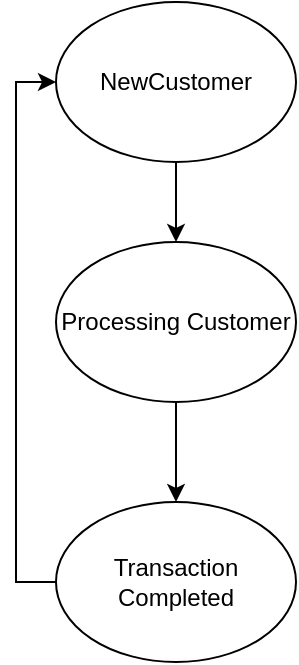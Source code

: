 <mxfile version="14.9.0" type="device"><diagram id="DJq3LqVOPWlYVw-IUfa-" name="Page-1"><mxGraphModel dx="1422" dy="790" grid="1" gridSize="10" guides="1" tooltips="1" connect="1" arrows="1" fold="1" page="1" pageScale="1" pageWidth="850" pageHeight="1100" math="0" shadow="0"><root><mxCell id="0"/><mxCell id="1" parent="0"/><mxCell id="bqfD8rRtxFzOkpVLYjQq-4" style="edgeStyle=orthogonalEdgeStyle;rounded=0;orthogonalLoop=1;jettySize=auto;html=1;exitX=0.5;exitY=1;exitDx=0;exitDy=0;entryX=0.5;entryY=0;entryDx=0;entryDy=0;" edge="1" parent="1" source="bqfD8rRtxFzOkpVLYjQq-1" target="bqfD8rRtxFzOkpVLYjQq-2"><mxGeometry relative="1" as="geometry"/></mxCell><mxCell id="bqfD8rRtxFzOkpVLYjQq-1" value="NewCustomer" style="ellipse;whiteSpace=wrap;html=1;" vertex="1" parent="1"><mxGeometry x="365" y="40" width="120" height="80" as="geometry"/></mxCell><mxCell id="bqfD8rRtxFzOkpVLYjQq-6" style="edgeStyle=orthogonalEdgeStyle;rounded=0;orthogonalLoop=1;jettySize=auto;html=1;exitX=0.5;exitY=1;exitDx=0;exitDy=0;entryX=0.5;entryY=0;entryDx=0;entryDy=0;" edge="1" parent="1" source="bqfD8rRtxFzOkpVLYjQq-2" target="bqfD8rRtxFzOkpVLYjQq-3"><mxGeometry relative="1" as="geometry"/></mxCell><mxCell id="bqfD8rRtxFzOkpVLYjQq-2" value="Processing Customer" style="ellipse;whiteSpace=wrap;html=1;" vertex="1" parent="1"><mxGeometry x="365" y="160" width="120" height="80" as="geometry"/></mxCell><mxCell id="bqfD8rRtxFzOkpVLYjQq-7" style="edgeStyle=orthogonalEdgeStyle;rounded=0;orthogonalLoop=1;jettySize=auto;html=1;exitX=0;exitY=0.5;exitDx=0;exitDy=0;entryX=0;entryY=0.5;entryDx=0;entryDy=0;" edge="1" parent="1" source="bqfD8rRtxFzOkpVLYjQq-3" target="bqfD8rRtxFzOkpVLYjQq-1"><mxGeometry relative="1" as="geometry"/></mxCell><mxCell id="bqfD8rRtxFzOkpVLYjQq-3" value="Transaction Completed" style="ellipse;whiteSpace=wrap;html=1;" vertex="1" parent="1"><mxGeometry x="365" y="290" width="120" height="80" as="geometry"/></mxCell></root></mxGraphModel></diagram></mxfile>